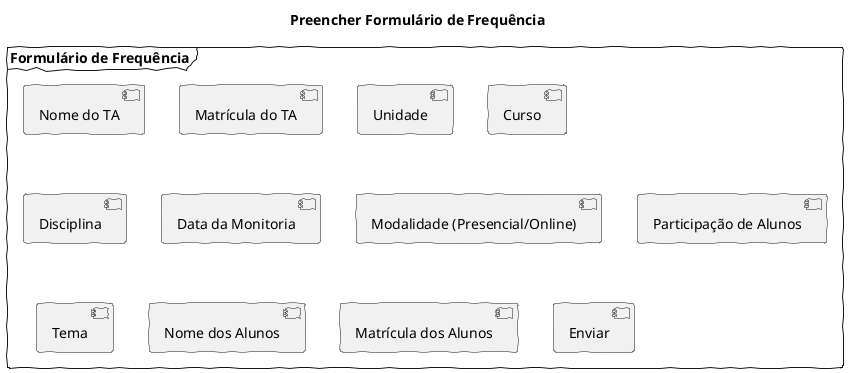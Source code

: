 




@startuml
skinparam handwritten true
title Preencher Formulário de Frequência

frame "Formulário de Frequência" {
  component "Nome do TA"
  component "Matrícula do TA"
  component "Unidade"
  component "Curso"
  component "Disciplina"
  component "Data da Monitoria"
  component "Modalidade (Presencial/Online)"
  component "Participação de Alunos"
  component "Tema"
  component "Nome dos Alunos"
  component "Matrícula dos Alunos"
  component "Enviar"
}
@enduml

